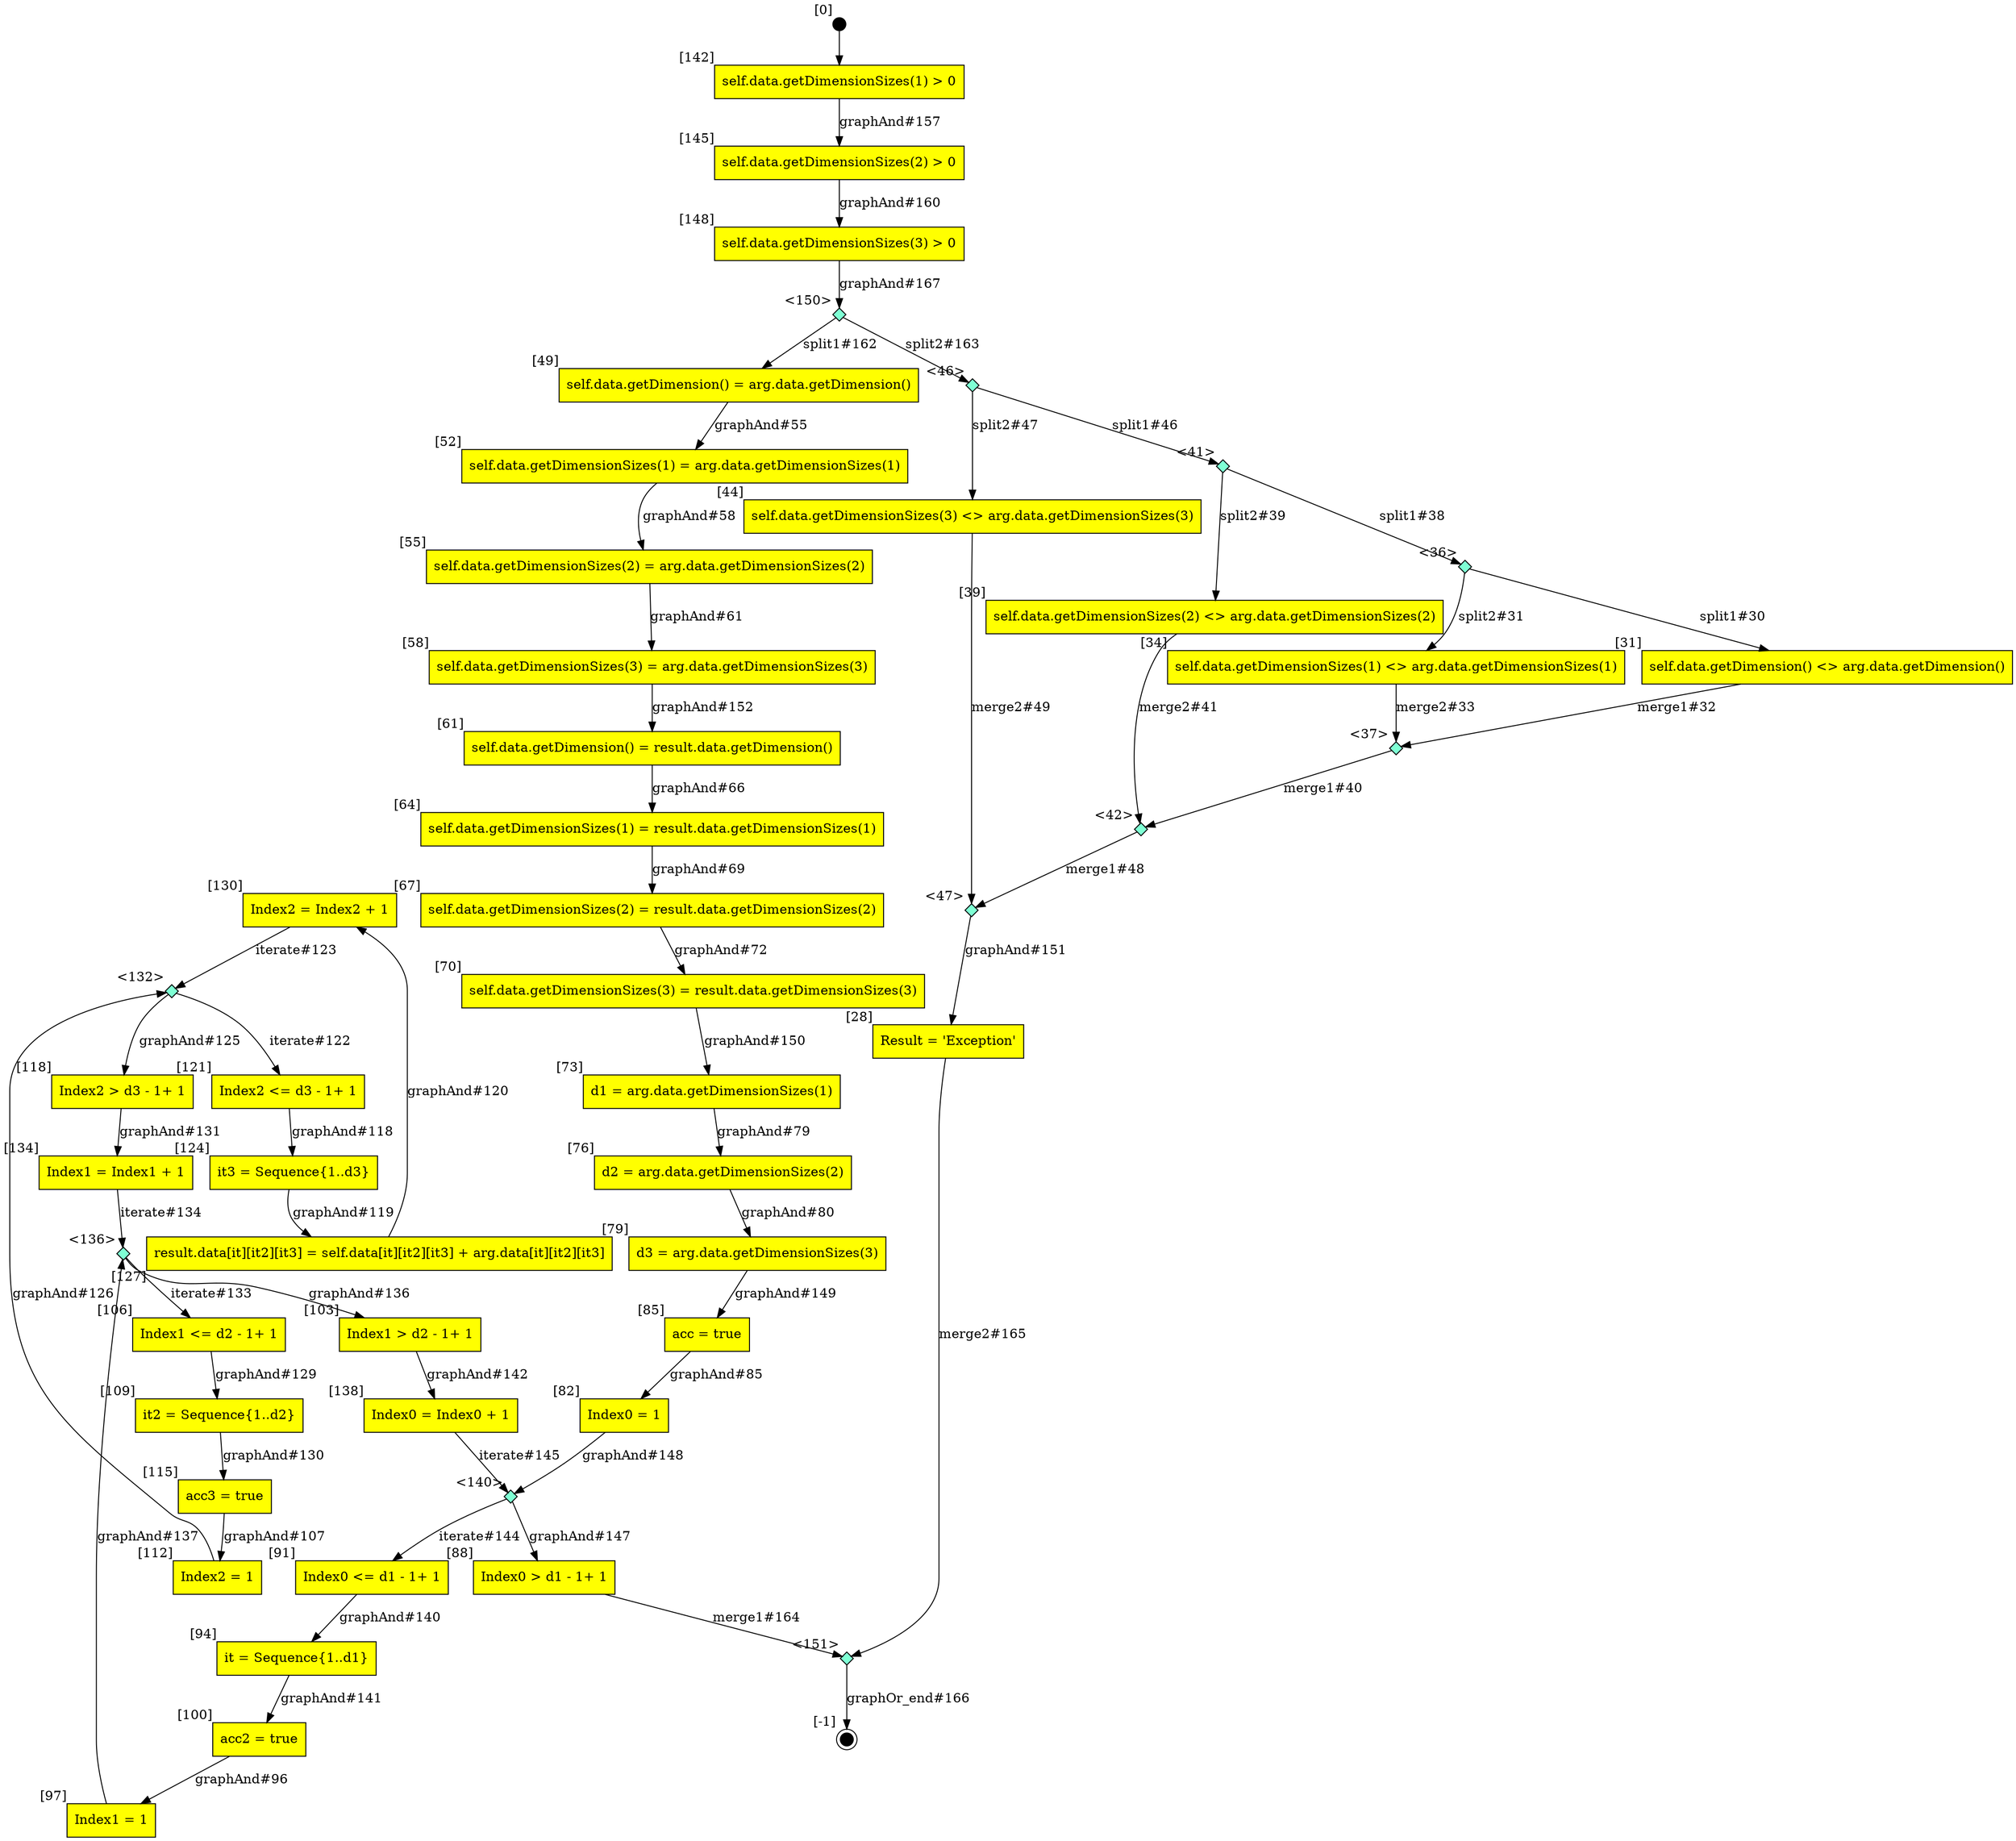 digraph CLG {
  130 [shape="box", label="Index2 = Index2 + 1", style=filled, fillcolor=yellow, xlabel="[130]"];
  132 [shape="diamond", label="", xlabel="<132>", style=filled, fillcolor=aquamarine, fixedsize=true, width=.2, height=.2];
  134 [shape="box", label="Index1 = Index1 + 1", style=filled, fillcolor=yellow, xlabel="[134]"];
  136 [shape="diamond", label="", xlabel="<136>", style=filled, fillcolor=aquamarine, fixedsize=true, width=.2, height=.2];
  138 [shape="box", label="Index0 = Index0 + 1", style=filled, fillcolor=yellow, xlabel="[138]"];
  140 [shape="diamond", label="", xlabel="<140>", style=filled, fillcolor=aquamarine, fixedsize=true, width=.2, height=.2];
  141 [style=filled, fillcolor=black, shape="circle", label="", fixedsize=true, width=.2, height=.2, xlabel="[0]"];
  142 [shape="box", label="self.data.getDimensionSizes(1) > 0", style=filled, fillcolor=yellow, xlabel="[142]"];
  145 [shape="box", label="self.data.getDimensionSizes(2) > 0", style=filled, fillcolor=yellow, xlabel="[145]"];
  148 [shape="box", label="self.data.getDimensionSizes(3) > 0", style=filled, fillcolor=yellow, xlabel="[148]"];
  150 [shape="diamond", label="", xlabel="<150>", style=filled, fillcolor=aquamarine, fixedsize=true, width=.2, height=.2];
  151 [shape="diamond", label="", xlabel="<151>", style=filled, fillcolor=aquamarine, fixedsize=true, width=.2, height=.2];
  28 [shape="box", label="Result = 'Exception'", style=filled, fillcolor=yellow, xlabel="[28]"];
  29 [style=filled, fillcolor=black, shape="doublecircle", label="", fixedsize=true, width=.2, height=.2, xlabel="[-1]"];
  31 [shape="box", label="self.data.getDimension() <> arg.data.getDimension()", style=filled, fillcolor=yellow, xlabel="[31]"];
  34 [shape="box", label="self.data.getDimensionSizes(1) <> arg.data.getDimensionSizes(1)", style=filled, fillcolor=yellow, xlabel="[34]"];
  36 [shape="diamond", label="", xlabel="<36>", style=filled, fillcolor=aquamarine, fixedsize=true, width=.2, height=.2];
  37 [shape="diamond", label="", xlabel="<37>", style=filled, fillcolor=aquamarine, fixedsize=true, width=.2, height=.2];
  39 [shape="box", label="self.data.getDimensionSizes(2) <> arg.data.getDimensionSizes(2)", style=filled, fillcolor=yellow, xlabel="[39]"];
  41 [shape="diamond", label="", xlabel="<41>", style=filled, fillcolor=aquamarine, fixedsize=true, width=.2, height=.2];
  42 [shape="diamond", label="", xlabel="<42>", style=filled, fillcolor=aquamarine, fixedsize=true, width=.2, height=.2];
  44 [shape="box", label="self.data.getDimensionSizes(3) <> arg.data.getDimensionSizes(3)", style=filled, fillcolor=yellow, xlabel="[44]"];
  46 [shape="diamond", label="", xlabel="<46>", style=filled, fillcolor=aquamarine, fixedsize=true, width=.2, height=.2];
  47 [shape="diamond", label="", xlabel="<47>", style=filled, fillcolor=aquamarine, fixedsize=true, width=.2, height=.2];
  49 [shape="box", label="self.data.getDimension() = arg.data.getDimension()", style=filled, fillcolor=yellow, xlabel="[49]"];
  52 [shape="box", label="self.data.getDimensionSizes(1) = arg.data.getDimensionSizes(1)", style=filled, fillcolor=yellow, xlabel="[52]"];
  55 [shape="box", label="self.data.getDimensionSizes(2) = arg.data.getDimensionSizes(2)", style=filled, fillcolor=yellow, xlabel="[55]"];
  58 [shape="box", label="self.data.getDimensionSizes(3) = arg.data.getDimensionSizes(3)", style=filled, fillcolor=yellow, xlabel="[58]"];
  61 [shape="box", label="self.data.getDimension() = result.data.getDimension()", style=filled, fillcolor=yellow, xlabel="[61]"];
  64 [shape="box", label="self.data.getDimensionSizes(1) = result.data.getDimensionSizes(1)", style=filled, fillcolor=yellow, xlabel="[64]"];
  67 [shape="box", label="self.data.getDimensionSizes(2) = result.data.getDimensionSizes(2)", style=filled, fillcolor=yellow, xlabel="[67]"];
  70 [shape="box", label="self.data.getDimensionSizes(3) = result.data.getDimensionSizes(3)", style=filled, fillcolor=yellow, xlabel="[70]"];
  73 [shape="box", label="d1 = arg.data.getDimensionSizes(1)", style=filled, fillcolor=yellow, xlabel="[73]"];
  76 [shape="box", label="d2 = arg.data.getDimensionSizes(2)", style=filled, fillcolor=yellow, xlabel="[76]"];
  79 [shape="box", label="d3 = arg.data.getDimensionSizes(3)", style=filled, fillcolor=yellow, xlabel="[79]"];
  82 [shape="box", label="Index0 = 1", style=filled, fillcolor=yellow, xlabel="[82]"];
  85 [shape="box", label="acc = true", style=filled, fillcolor=yellow, xlabel="[85]"];
  88 [shape="box", label="Index0 > d1 - 1+ 1", style=filled, fillcolor=yellow, xlabel="[88]"];
  91 [shape="box", label="Index0 <= d1 - 1+ 1", style=filled, fillcolor=yellow, xlabel="[91]"];
  94 [shape="box", label="it = Sequence{1..d1}", style=filled, fillcolor=yellow, xlabel="[94]"];
  97 [shape="box", label="Index1 = 1", style=filled, fillcolor=yellow, xlabel="[97]"];
  100 [shape="box", label="acc2 = true", style=filled, fillcolor=yellow, xlabel="[100]"];
  103 [shape="box", label="Index1 > d2 - 1+ 1", style=filled, fillcolor=yellow, xlabel="[103]"];
  106 [shape="box", label="Index1 <= d2 - 1+ 1", style=filled, fillcolor=yellow, xlabel="[106]"];
  109 [shape="box", label="it2 = Sequence{1..d2}", style=filled, fillcolor=yellow, xlabel="[109]"];
  112 [shape="box", label="Index2 = 1", style=filled, fillcolor=yellow, xlabel="[112]"];
  115 [shape="box", label="acc3 = true", style=filled, fillcolor=yellow, xlabel="[115]"];
  118 [shape="box", label="Index2 > d3 - 1+ 1", style=filled, fillcolor=yellow, xlabel="[118]"];
  121 [shape="box", label="Index2 <= d3 - 1+ 1", style=filled, fillcolor=yellow, xlabel="[121]"];
  124 [shape="box", label="it3 = Sequence{1..d3}", style=filled, fillcolor=yellow, xlabel="[124]"];
  127 [shape="box", label="result.data[it][it2][it3] = self.data[it][it2][it3] + arg.data[it][it2][it3]", style=filled, fillcolor=yellow, xlabel="[127]"];
  106 -> 109[label="graphAnd#129"];
  109 -> 115[label="graphAnd#130"];
  118 -> 134[label="graphAnd#131"];
  136 -> 106[label="iterate#133"];
  134 -> 136[label="iterate#134"];
  136 -> 103[label="graphAnd#136"];
  97 -> 136[label="graphAnd#137"];
  91 -> 94[label="graphAnd#140"];
  94 -> 100[label="graphAnd#141"];
  103 -> 138[label="graphAnd#142"];
  140 -> 91[label="iterate#144"];
  138 -> 140[label="iterate#145"];
  140 -> 88[label="graphAnd#147"];
  82 -> 140[label="graphAnd#148"];
  79 -> 85[label="graphAnd#149"];
  70 -> 73[label="graphAnd#150"];
  47 -> 28[label="graphAnd#151"];
  58 -> 61[label="graphAnd#152"];
  141 -> 142;
  142 -> 145[label="graphAnd#157"];
  36 -> 31[label="split1#30"];
  36 -> 34[label="split2#31"];
  145 -> 148[label="graphAnd#160"];
  31 -> 37[label="merge1#32"];
  34 -> 37[label="merge2#33"];
  150 -> 49[label="split1#162"];
  150 -> 46[label="split2#163"];
  88 -> 151[label="merge1#164"];
  28 -> 151[label="merge2#165"];
  151 -> 29[label="graphOr_end#166"];
  41 -> 36[label="split1#38"];
  148 -> 150[label="graphAnd#167"];
  41 -> 39[label="split2#39"];
  37 -> 42[label="merge1#40"];
  39 -> 42[label="merge2#41"];
  46 -> 41[label="split1#46"];
  46 -> 44[label="split2#47"];
  42 -> 47[label="merge1#48"];
  44 -> 47[label="merge2#49"];
  49 -> 52[label="graphAnd#55"];
  52 -> 55[label="graphAnd#58"];
  55 -> 58[label="graphAnd#61"];
  61 -> 64[label="graphAnd#66"];
  64 -> 67[label="graphAnd#69"];
  67 -> 70[label="graphAnd#72"];
  73 -> 76[label="graphAnd#79"];
  76 -> 79[label="graphAnd#80"];
  85 -> 82[label="graphAnd#85"];
  100 -> 97[label="graphAnd#96"];
  115 -> 112[label="graphAnd#107"];
  121 -> 124[label="graphAnd#118"];
  124 -> 127[label="graphAnd#119"];
  127 -> 130[label="graphAnd#120"];
  132 -> 121[label="iterate#122"];
  130 -> 132[label="iterate#123"];
  132 -> 118[label="graphAnd#125"];
  112 -> 132[label="graphAnd#126"];
}
